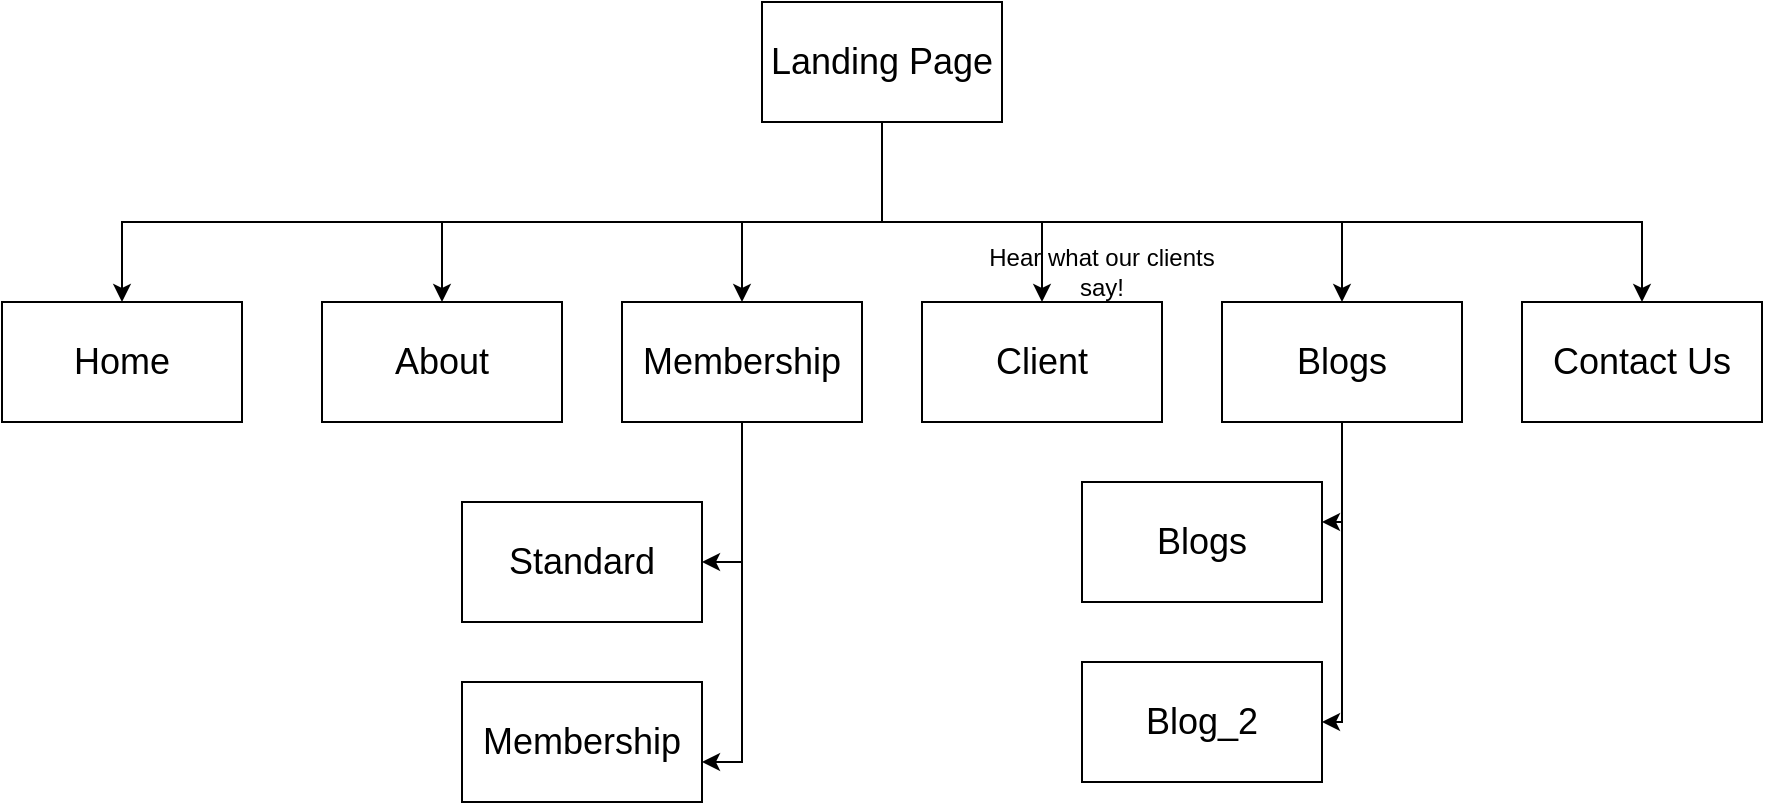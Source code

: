 <mxfile version="24.9.2">
  <diagram name="Page-1" id="gtkJ1LqGMHD-RAf70cmw">
    <mxGraphModel dx="954" dy="639" grid="1" gridSize="10" guides="1" tooltips="1" connect="1" arrows="1" fold="1" page="1" pageScale="1" pageWidth="850" pageHeight="1100" math="0" shadow="0">
      <root>
        <mxCell id="0" />
        <mxCell id="1" parent="0" />
        <mxCell id="JAQ5Fm4PAG8C0AydVl1c-23" value="" style="edgeStyle=orthogonalEdgeStyle;rounded=0;orthogonalLoop=1;jettySize=auto;html=1;" edge="1" parent="1" source="JAQ5Fm4PAG8C0AydVl1c-1" target="JAQ5Fm4PAG8C0AydVl1c-22">
          <mxGeometry relative="1" as="geometry">
            <Array as="points">
              <mxPoint x="460" y="230" />
              <mxPoint x="80" y="230" />
            </Array>
          </mxGeometry>
        </mxCell>
        <mxCell id="JAQ5Fm4PAG8C0AydVl1c-26" value="" style="edgeStyle=orthogonalEdgeStyle;rounded=0;orthogonalLoop=1;jettySize=auto;html=1;" edge="1" parent="1" source="JAQ5Fm4PAG8C0AydVl1c-1" target="JAQ5Fm4PAG8C0AydVl1c-25">
          <mxGeometry relative="1" as="geometry">
            <Array as="points">
              <mxPoint x="460" y="230" />
              <mxPoint x="240" y="230" />
            </Array>
          </mxGeometry>
        </mxCell>
        <mxCell id="JAQ5Fm4PAG8C0AydVl1c-28" value="" style="edgeStyle=orthogonalEdgeStyle;rounded=0;orthogonalLoop=1;jettySize=auto;html=1;" edge="1" parent="1" source="JAQ5Fm4PAG8C0AydVl1c-1" target="JAQ5Fm4PAG8C0AydVl1c-27">
          <mxGeometry relative="1" as="geometry">
            <Array as="points">
              <mxPoint x="460" y="230" />
              <mxPoint x="390" y="230" />
            </Array>
          </mxGeometry>
        </mxCell>
        <mxCell id="JAQ5Fm4PAG8C0AydVl1c-30" value="" style="edgeStyle=orthogonalEdgeStyle;rounded=0;orthogonalLoop=1;jettySize=auto;html=1;" edge="1" parent="1" source="JAQ5Fm4PAG8C0AydVl1c-1" target="JAQ5Fm4PAG8C0AydVl1c-29">
          <mxGeometry relative="1" as="geometry">
            <Array as="points">
              <mxPoint x="460" y="230" />
              <mxPoint x="540" y="230" />
            </Array>
          </mxGeometry>
        </mxCell>
        <mxCell id="JAQ5Fm4PAG8C0AydVl1c-32" value="" style="edgeStyle=orthogonalEdgeStyle;rounded=0;orthogonalLoop=1;jettySize=auto;html=1;" edge="1" parent="1" source="JAQ5Fm4PAG8C0AydVl1c-1" target="JAQ5Fm4PAG8C0AydVl1c-31">
          <mxGeometry relative="1" as="geometry">
            <Array as="points">
              <mxPoint x="460" y="230" />
              <mxPoint x="690" y="230" />
            </Array>
          </mxGeometry>
        </mxCell>
        <mxCell id="JAQ5Fm4PAG8C0AydVl1c-34" value="" style="edgeStyle=orthogonalEdgeStyle;rounded=0;orthogonalLoop=1;jettySize=auto;html=1;" edge="1" parent="1" source="JAQ5Fm4PAG8C0AydVl1c-1" target="JAQ5Fm4PAG8C0AydVl1c-33">
          <mxGeometry relative="1" as="geometry">
            <Array as="points">
              <mxPoint x="460" y="230" />
              <mxPoint x="840" y="230" />
            </Array>
          </mxGeometry>
        </mxCell>
        <mxCell id="JAQ5Fm4PAG8C0AydVl1c-1" value="&lt;font style=&quot;font-size: 18px;&quot;&gt;Landing Page&lt;/font&gt;" style="rounded=0;whiteSpace=wrap;html=1;" vertex="1" parent="1">
          <mxGeometry x="400" y="120" width="120" height="60" as="geometry" />
        </mxCell>
        <mxCell id="JAQ5Fm4PAG8C0AydVl1c-22" value="&lt;font style=&quot;font-size: 18px;&quot;&gt;Home&lt;/font&gt;" style="rounded=0;whiteSpace=wrap;html=1;" vertex="1" parent="1">
          <mxGeometry x="20" y="270" width="120" height="60" as="geometry" />
        </mxCell>
        <mxCell id="JAQ5Fm4PAG8C0AydVl1c-25" value="&lt;font style=&quot;font-size: 18px;&quot;&gt;About&lt;/font&gt;" style="rounded=0;whiteSpace=wrap;html=1;" vertex="1" parent="1">
          <mxGeometry x="180" y="270" width="120" height="60" as="geometry" />
        </mxCell>
        <mxCell id="JAQ5Fm4PAG8C0AydVl1c-37" value="" style="edgeStyle=orthogonalEdgeStyle;rounded=0;orthogonalLoop=1;jettySize=auto;html=1;" edge="1" parent="1" source="JAQ5Fm4PAG8C0AydVl1c-27" target="JAQ5Fm4PAG8C0AydVl1c-36">
          <mxGeometry relative="1" as="geometry">
            <Array as="points">
              <mxPoint x="390" y="400" />
            </Array>
          </mxGeometry>
        </mxCell>
        <mxCell id="JAQ5Fm4PAG8C0AydVl1c-53" value="" style="edgeStyle=orthogonalEdgeStyle;rounded=0;orthogonalLoop=1;jettySize=auto;html=1;" edge="1" parent="1" source="JAQ5Fm4PAG8C0AydVl1c-27" target="JAQ5Fm4PAG8C0AydVl1c-52">
          <mxGeometry relative="1" as="geometry">
            <Array as="points">
              <mxPoint x="390" y="500" />
            </Array>
          </mxGeometry>
        </mxCell>
        <mxCell id="JAQ5Fm4PAG8C0AydVl1c-27" value="&lt;font style=&quot;font-size: 18px;&quot;&gt;Membership&lt;/font&gt;" style="rounded=0;whiteSpace=wrap;html=1;" vertex="1" parent="1">
          <mxGeometry x="330" y="270" width="120" height="60" as="geometry" />
        </mxCell>
        <mxCell id="JAQ5Fm4PAG8C0AydVl1c-29" value="&lt;span style=&quot;font-size: 18px;&quot;&gt;Client&lt;/span&gt;" style="rounded=0;whiteSpace=wrap;html=1;" vertex="1" parent="1">
          <mxGeometry x="480" y="270" width="120" height="60" as="geometry" />
        </mxCell>
        <mxCell id="JAQ5Fm4PAG8C0AydVl1c-43" value="" style="edgeStyle=orthogonalEdgeStyle;rounded=0;orthogonalLoop=1;jettySize=auto;html=1;" edge="1" parent="1" source="JAQ5Fm4PAG8C0AydVl1c-31" target="JAQ5Fm4PAG8C0AydVl1c-42">
          <mxGeometry relative="1" as="geometry">
            <Array as="points">
              <mxPoint x="690" y="380" />
            </Array>
          </mxGeometry>
        </mxCell>
        <mxCell id="JAQ5Fm4PAG8C0AydVl1c-51" value="" style="edgeStyle=orthogonalEdgeStyle;rounded=0;orthogonalLoop=1;jettySize=auto;html=1;" edge="1" parent="1" source="JAQ5Fm4PAG8C0AydVl1c-31" target="JAQ5Fm4PAG8C0AydVl1c-50">
          <mxGeometry relative="1" as="geometry">
            <Array as="points">
              <mxPoint x="690" y="480" />
            </Array>
          </mxGeometry>
        </mxCell>
        <mxCell id="JAQ5Fm4PAG8C0AydVl1c-31" value="&lt;font style=&quot;font-size: 18px;&quot;&gt;Blogs&lt;/font&gt;" style="rounded=0;whiteSpace=wrap;html=1;" vertex="1" parent="1">
          <mxGeometry x="630" y="270" width="120" height="60" as="geometry" />
        </mxCell>
        <mxCell id="JAQ5Fm4PAG8C0AydVl1c-33" value="&lt;font style=&quot;font-size: 18px;&quot;&gt;Contact Us&lt;/font&gt;" style="rounded=0;whiteSpace=wrap;html=1;" vertex="1" parent="1">
          <mxGeometry x="780" y="270" width="120" height="60" as="geometry" />
        </mxCell>
        <mxCell id="JAQ5Fm4PAG8C0AydVl1c-35" value="Hear what our clients say!" style="text;html=1;align=center;verticalAlign=middle;whiteSpace=wrap;rounded=0;" vertex="1" parent="1">
          <mxGeometry x="510" y="240" width="120" height="30" as="geometry" />
        </mxCell>
        <mxCell id="JAQ5Fm4PAG8C0AydVl1c-36" value="&lt;font style=&quot;font-size: 18px;&quot;&gt;Standard&lt;/font&gt;" style="rounded=0;whiteSpace=wrap;html=1;" vertex="1" parent="1">
          <mxGeometry x="250" y="370" width="120" height="60" as="geometry" />
        </mxCell>
        <mxCell id="JAQ5Fm4PAG8C0AydVl1c-42" value="&lt;font style=&quot;font-size: 18px;&quot;&gt;Blogs&lt;/font&gt;" style="rounded=0;whiteSpace=wrap;html=1;" vertex="1" parent="1">
          <mxGeometry x="560" y="360" width="120" height="60" as="geometry" />
        </mxCell>
        <mxCell id="JAQ5Fm4PAG8C0AydVl1c-50" value="&lt;font style=&quot;font-size: 18px;&quot;&gt;Blog_2&lt;/font&gt;" style="rounded=0;whiteSpace=wrap;html=1;" vertex="1" parent="1">
          <mxGeometry x="560" y="450" width="120" height="60" as="geometry" />
        </mxCell>
        <mxCell id="JAQ5Fm4PAG8C0AydVl1c-52" value="&lt;font style=&quot;font-size: 18px;&quot;&gt;Membership&lt;/font&gt;" style="rounded=0;whiteSpace=wrap;html=1;" vertex="1" parent="1">
          <mxGeometry x="250" y="460" width="120" height="60" as="geometry" />
        </mxCell>
      </root>
    </mxGraphModel>
  </diagram>
</mxfile>
